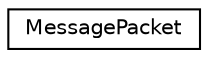 digraph "Graphical Class Hierarchy"
{
 // LATEX_PDF_SIZE
  edge [fontname="Helvetica",fontsize="10",labelfontname="Helvetica",labelfontsize="10"];
  node [fontname="Helvetica",fontsize="10",shape=record];
  rankdir="LR";
  Node0 [label="MessagePacket",height=0.2,width=0.4,color="black", fillcolor="white", style="filled",URL="$classMessagePacket.html",tooltip="This class is responsible for organizing message packets to be sent to-and-from an embedded system re..."];
}
